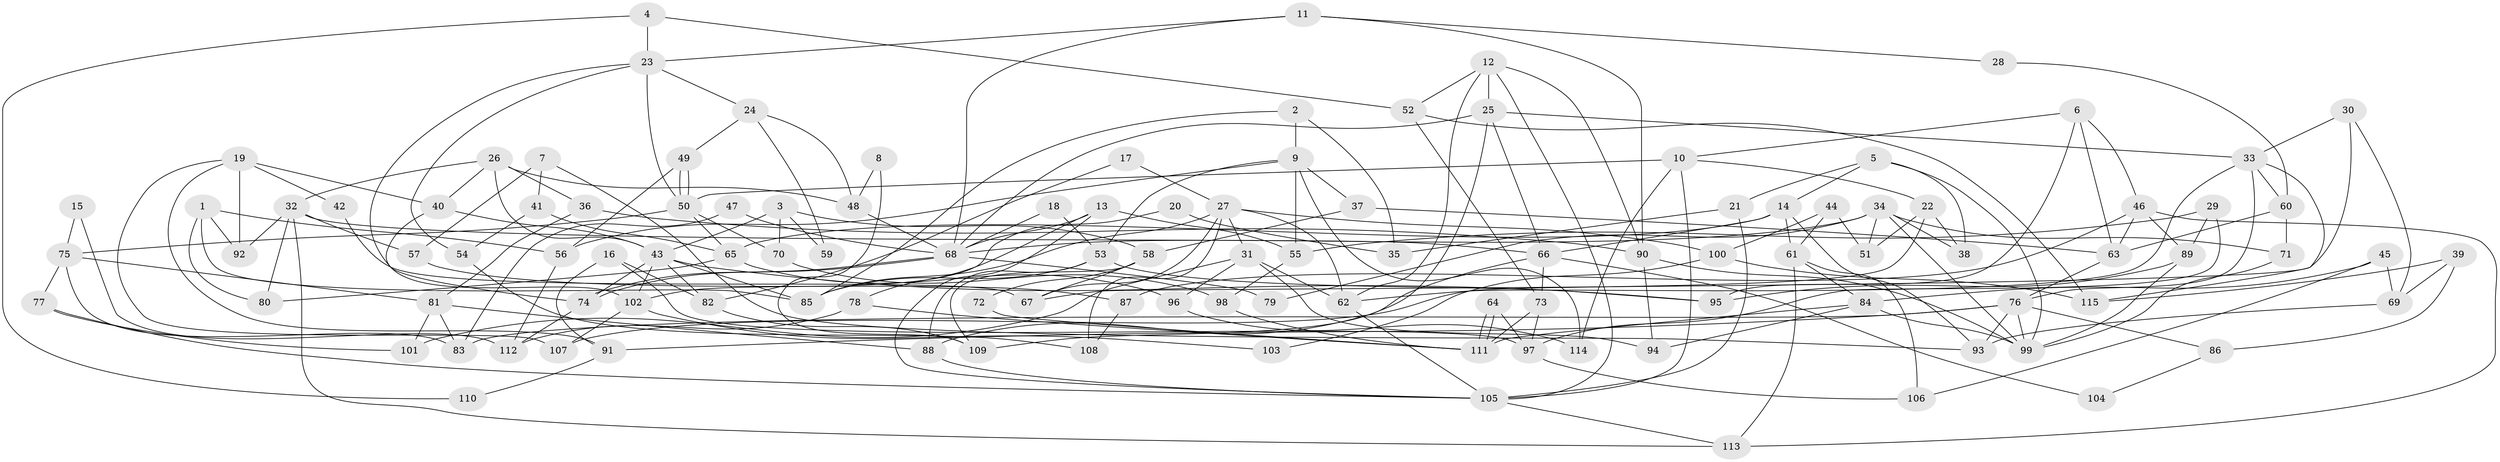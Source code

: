 // coarse degree distribution, {5: 0.13333333333333333, 4: 0.24, 3: 0.22666666666666666, 6: 0.06666666666666667, 7: 0.10666666666666667, 10: 0.02666666666666667, 2: 0.06666666666666667, 8: 0.05333333333333334, 9: 0.04, 12: 0.013333333333333334, 11: 0.013333333333333334, 1: 0.013333333333333334}
// Generated by graph-tools (version 1.1) at 2025/24/03/03/25 07:24:02]
// undirected, 115 vertices, 230 edges
graph export_dot {
graph [start="1"]
  node [color=gray90,style=filled];
  1;
  2;
  3;
  4;
  5;
  6;
  7;
  8;
  9;
  10;
  11;
  12;
  13;
  14;
  15;
  16;
  17;
  18;
  19;
  20;
  21;
  22;
  23;
  24;
  25;
  26;
  27;
  28;
  29;
  30;
  31;
  32;
  33;
  34;
  35;
  36;
  37;
  38;
  39;
  40;
  41;
  42;
  43;
  44;
  45;
  46;
  47;
  48;
  49;
  50;
  51;
  52;
  53;
  54;
  55;
  56;
  57;
  58;
  59;
  60;
  61;
  62;
  63;
  64;
  65;
  66;
  67;
  68;
  69;
  70;
  71;
  72;
  73;
  74;
  75;
  76;
  77;
  78;
  79;
  80;
  81;
  82;
  83;
  84;
  85;
  86;
  87;
  88;
  89;
  90;
  91;
  92;
  93;
  94;
  95;
  96;
  97;
  98;
  99;
  100;
  101;
  102;
  103;
  104;
  105;
  106;
  107;
  108;
  109;
  110;
  111;
  112;
  113;
  114;
  115;
  1 -- 80;
  1 -- 92;
  1 -- 56;
  1 -- 85;
  2 -- 9;
  2 -- 85;
  2 -- 35;
  3 -- 43;
  3 -- 70;
  3 -- 58;
  3 -- 59;
  4 -- 23;
  4 -- 52;
  4 -- 110;
  5 -- 99;
  5 -- 14;
  5 -- 21;
  5 -- 38;
  6 -- 63;
  6 -- 95;
  6 -- 10;
  6 -- 46;
  7 -- 93;
  7 -- 57;
  7 -- 41;
  8 -- 109;
  8 -- 48;
  9 -- 56;
  9 -- 37;
  9 -- 53;
  9 -- 55;
  9 -- 114;
  10 -- 105;
  10 -- 22;
  10 -- 50;
  10 -- 114;
  11 -- 68;
  11 -- 90;
  11 -- 23;
  11 -- 28;
  12 -- 62;
  12 -- 90;
  12 -- 25;
  12 -- 52;
  12 -- 105;
  13 -- 78;
  13 -- 68;
  13 -- 55;
  13 -- 105;
  14 -- 66;
  14 -- 65;
  14 -- 61;
  14 -- 93;
  15 -- 75;
  15 -- 112;
  16 -- 82;
  16 -- 91;
  16 -- 97;
  17 -- 27;
  17 -- 82;
  18 -- 53;
  18 -- 68;
  19 -- 40;
  19 -- 107;
  19 -- 42;
  19 -- 91;
  19 -- 92;
  20 -- 102;
  20 -- 35;
  21 -- 105;
  21 -- 35;
  22 -- 38;
  22 -- 51;
  22 -- 107;
  23 -- 50;
  23 -- 24;
  23 -- 54;
  23 -- 102;
  24 -- 48;
  24 -- 49;
  24 -- 59;
  25 -- 66;
  25 -- 33;
  25 -- 68;
  25 -- 109;
  26 -- 36;
  26 -- 43;
  26 -- 32;
  26 -- 40;
  26 -- 48;
  27 -- 62;
  27 -- 85;
  27 -- 31;
  27 -- 67;
  27 -- 100;
  27 -- 108;
  28 -- 60;
  29 -- 89;
  29 -- 55;
  29 -- 97;
  30 -- 33;
  30 -- 69;
  30 -- 67;
  31 -- 62;
  31 -- 94;
  31 -- 96;
  31 -- 101;
  32 -- 113;
  32 -- 57;
  32 -- 66;
  32 -- 80;
  32 -- 92;
  33 -- 76;
  33 -- 60;
  33 -- 62;
  33 -- 115;
  34 -- 68;
  34 -- 99;
  34 -- 38;
  34 -- 51;
  34 -- 71;
  34 -- 79;
  36 -- 81;
  36 -- 90;
  37 -- 58;
  37 -- 63;
  39 -- 69;
  39 -- 115;
  39 -- 86;
  40 -- 74;
  40 -- 43;
  41 -- 65;
  41 -- 54;
  42 -- 67;
  43 -- 85;
  43 -- 74;
  43 -- 82;
  43 -- 95;
  43 -- 102;
  44 -- 61;
  44 -- 51;
  44 -- 100;
  45 -- 106;
  45 -- 84;
  45 -- 69;
  46 -- 113;
  46 -- 63;
  46 -- 87;
  46 -- 89;
  47 -- 68;
  47 -- 83;
  48 -- 68;
  49 -- 50;
  49 -- 50;
  49 -- 56;
  50 -- 65;
  50 -- 70;
  50 -- 75;
  52 -- 115;
  52 -- 73;
  53 -- 88;
  53 -- 85;
  53 -- 95;
  54 -- 108;
  55 -- 98;
  56 -- 112;
  57 -- 87;
  58 -- 67;
  58 -- 72;
  58 -- 109;
  60 -- 71;
  60 -- 63;
  61 -- 84;
  61 -- 106;
  61 -- 113;
  62 -- 105;
  63 -- 76;
  64 -- 111;
  64 -- 111;
  64 -- 97;
  65 -- 96;
  65 -- 80;
  66 -- 73;
  66 -- 88;
  66 -- 104;
  68 -- 74;
  68 -- 74;
  68 -- 79;
  69 -- 93;
  70 -- 98;
  71 -- 99;
  72 -- 111;
  73 -- 97;
  73 -- 111;
  74 -- 112;
  75 -- 77;
  75 -- 81;
  75 -- 83;
  76 -- 83;
  76 -- 86;
  76 -- 91;
  76 -- 93;
  76 -- 99;
  77 -- 101;
  77 -- 105;
  78 -- 112;
  78 -- 111;
  81 -- 88;
  81 -- 83;
  81 -- 101;
  82 -- 109;
  84 -- 111;
  84 -- 99;
  84 -- 94;
  86 -- 104;
  87 -- 108;
  88 -- 105;
  89 -- 95;
  89 -- 99;
  90 -- 94;
  90 -- 99;
  91 -- 110;
  96 -- 114;
  97 -- 106;
  98 -- 111;
  100 -- 103;
  100 -- 115;
  102 -- 103;
  102 -- 107;
  105 -- 113;
}
